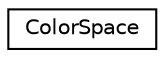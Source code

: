 digraph "Graphical Class Hierarchy"
{
 // LATEX_PDF_SIZE
  edge [fontname="Helvetica",fontsize="10",labelfontname="Helvetica",labelfontsize="10"];
  node [fontname="Helvetica",fontsize="10",shape=record];
  rankdir="LR";
  Node0 [label="ColorSpace",height=0.2,width=0.4,color="black", fillcolor="white", style="filled",URL="$classColorSpace.html",tooltip=" "];
}
